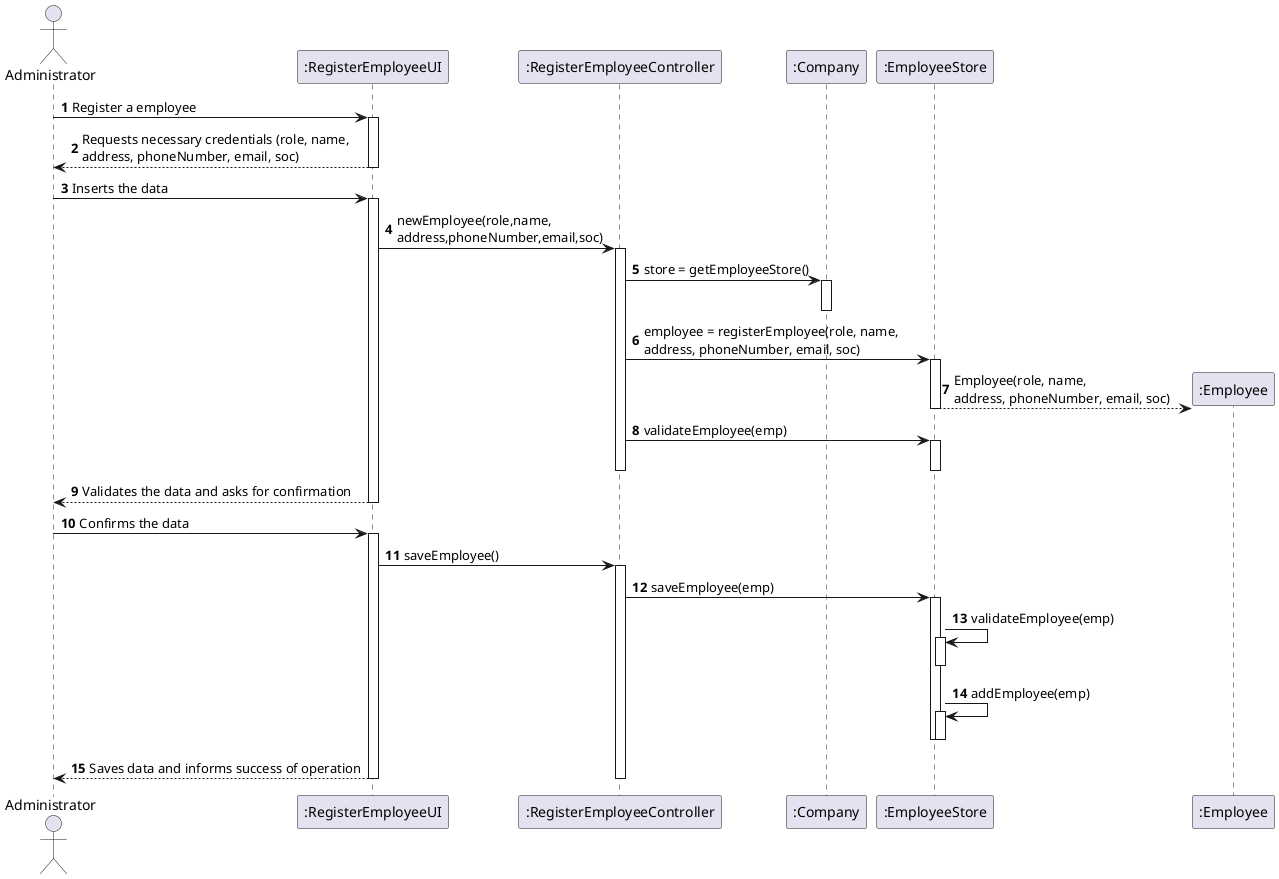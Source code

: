 @startuml
autonumber

actor "Administrator" as ADMIN

participant ":RegisterEmployeeUI" as UI
participant ":RegisterEmployeeController" as CTRL
participant ":Company" as COMP
participant ":EmployeeStore" as EMPS
participant ":Employee" as EMP


ADMIN -> UI : Register a employee
activate UI
    UI --> ADMIN : Requests necessary credentials (role, name,\naddress, phoneNumber, email, soc)
deactivate UI

ADMIN -> UI : Inserts the data
activate UI
UI -> CTRL : newEmployee(role,name,\naddress,phoneNumber,email,soc)
    activate CTRL
        CTRL -> COMP : store = getEmployeeStore()
        activate COMP
        deactivate COMP
        CTRL -> EMPS : employee = registerEmployee(role, name,\naddress, phoneNumber, email, soc)
                activate EMPS
                    EMPS --> EMP** : Employee(role, name,\naddress, phoneNumber, email, soc)
                deactivate EMPS
                CTRL -> EMPS : validateEmployee(emp)
                activate EMPS
                deactivate EMPS
    deactivate CTRL
    UI --> ADMIN : Validates the data and asks for confirmation
deactivate UI

ADMIN -> UI : Confirms the data
activate UI

    UI -> CTRL : saveEmployee()

activate CTRL
    CTRL -> EMPS : saveEmployee(emp)


activate EMPS
    EMPS -> EMPS : validateEmployee(emp)
    activate EMPS
    deactivate EMPS
    EMPS -> EMPS : addEmployee(emp)
    activate EMPS
    deactivate EMPS
deactivate EMPS


UI --> ADMIN : Saves data and informs success of operation
deactivate COMP
deactivate UI
deactivate CTRL

@enduml
